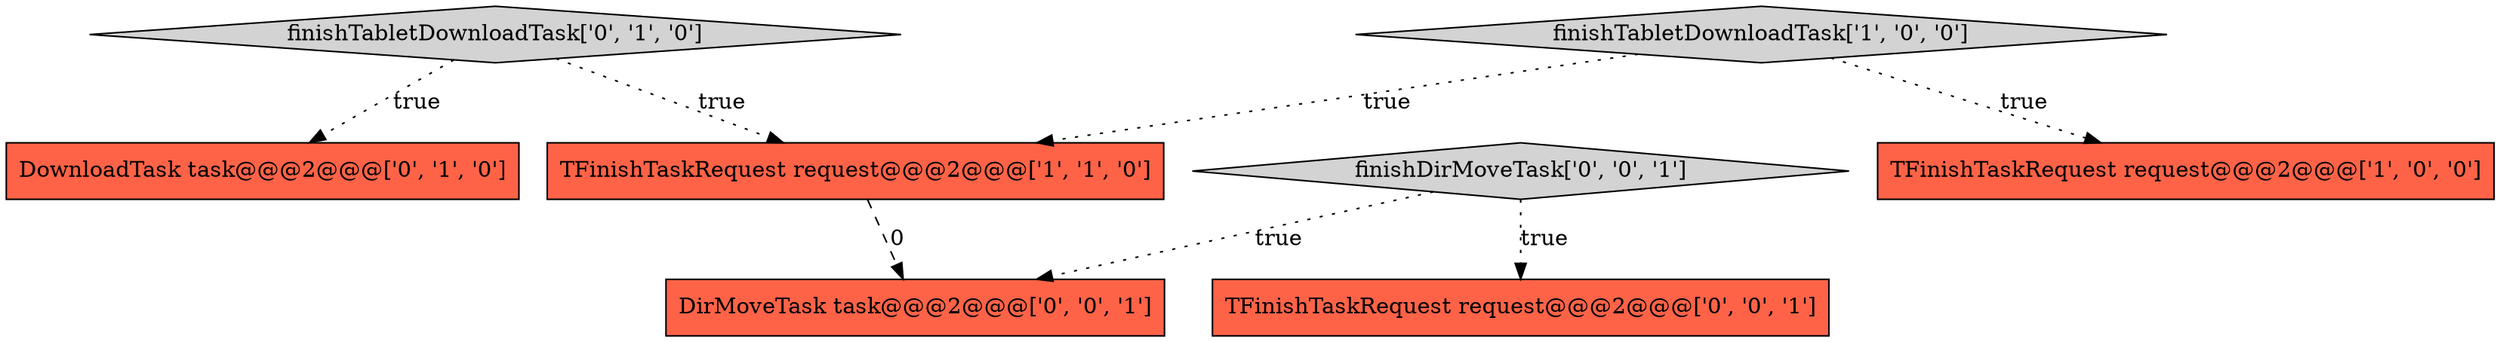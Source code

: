digraph {
3 [style = filled, label = "DownloadTask task@@@2@@@['0', '1', '0']", fillcolor = tomato, shape = box image = "AAA0AAABBB2BBB"];
0 [style = filled, label = "finishTabletDownloadTask['1', '0', '0']", fillcolor = lightgray, shape = diamond image = "AAA0AAABBB1BBB"];
1 [style = filled, label = "TFinishTaskRequest request@@@2@@@['1', '0', '0']", fillcolor = tomato, shape = box image = "AAA0AAABBB1BBB"];
7 [style = filled, label = "DirMoveTask task@@@2@@@['0', '0', '1']", fillcolor = tomato, shape = box image = "AAA0AAABBB3BBB"];
5 [style = filled, label = "TFinishTaskRequest request@@@2@@@['0', '0', '1']", fillcolor = tomato, shape = box image = "AAA0AAABBB3BBB"];
4 [style = filled, label = "finishTabletDownloadTask['0', '1', '0']", fillcolor = lightgray, shape = diamond image = "AAA0AAABBB2BBB"];
2 [style = filled, label = "TFinishTaskRequest request@@@2@@@['1', '1', '0']", fillcolor = tomato, shape = box image = "AAA0AAABBB1BBB"];
6 [style = filled, label = "finishDirMoveTask['0', '0', '1']", fillcolor = lightgray, shape = diamond image = "AAA0AAABBB3BBB"];
0->2 [style = dotted, label="true"];
6->5 [style = dotted, label="true"];
2->7 [style = dashed, label="0"];
0->1 [style = dotted, label="true"];
4->3 [style = dotted, label="true"];
6->7 [style = dotted, label="true"];
4->2 [style = dotted, label="true"];
}
